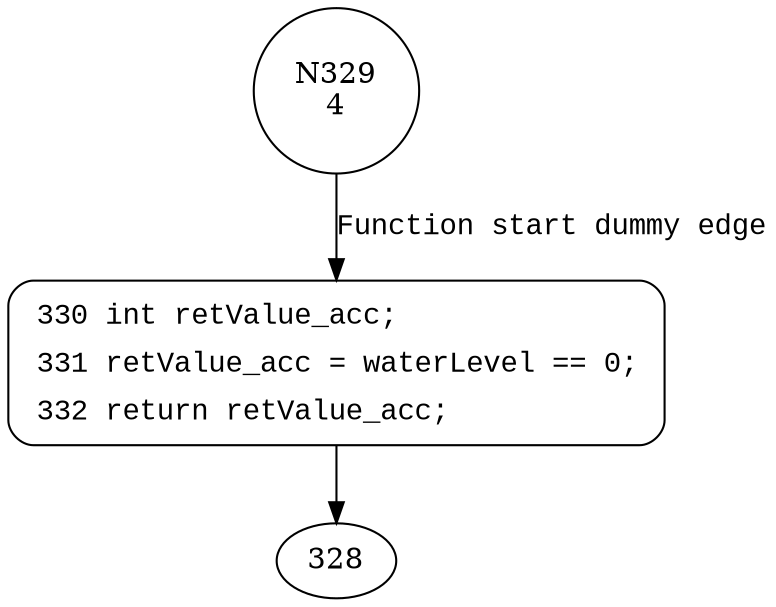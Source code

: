 digraph isLowWaterSensorDry {
329 [shape="circle" label="N329\n4"]
330 [shape="circle" label="N330\n3"]
330 [style="filled,bold" penwidth="1" fillcolor="white" fontname="Courier New" shape="Mrecord" label=<<table border="0" cellborder="0" cellpadding="3" bgcolor="white"><tr><td align="right">330</td><td align="left">int retValue_acc;</td></tr><tr><td align="right">331</td><td align="left">retValue_acc = waterLevel == 0;</td></tr><tr><td align="right">332</td><td align="left">return retValue_acc;</td></tr></table>>]
330 -> 328[label=""]
329 -> 330 [label="Function start dummy edge" fontname="Courier New"]
}